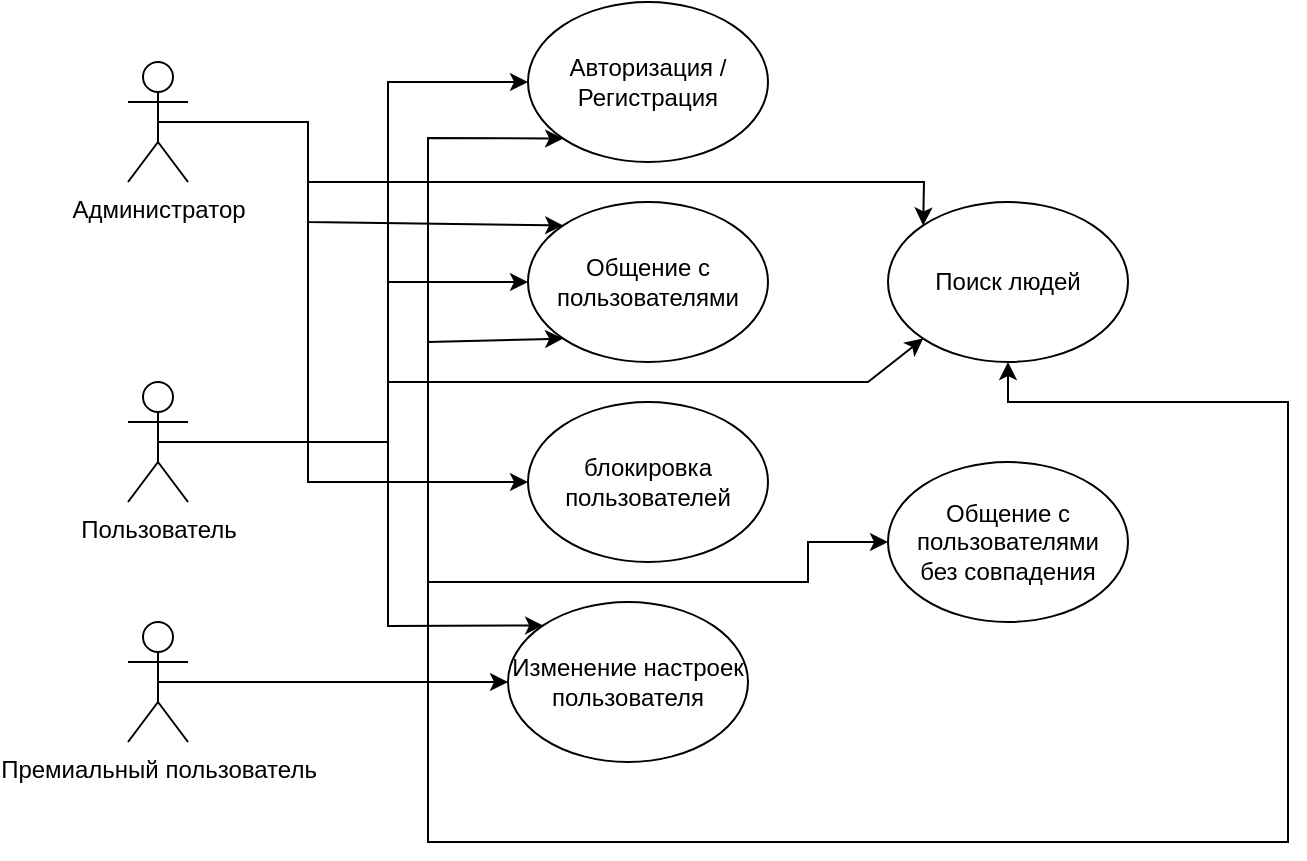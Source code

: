 <mxfile version="17.4.6" type="device"><diagram id="DeP5xoEM2TnE8-1ZfGdr" name="Page-1"><mxGraphModel dx="1422" dy="789" grid="1" gridSize="10" guides="1" tooltips="1" connect="1" arrows="1" fold="1" page="1" pageScale="1" pageWidth="1654" pageHeight="2336" math="0" shadow="0"><root><mxCell id="0"/><mxCell id="1" parent="0"/><mxCell id="3vLYt_gq6YUK05-k2c9R-1" value="Общение с пользователями" style="ellipse;whiteSpace=wrap;html=1;" parent="1" vertex="1"><mxGeometry x="430" y="250" width="120" height="80" as="geometry"/></mxCell><mxCell id="3vLYt_gq6YUK05-k2c9R-2" value="Администратор" style="shape=umlActor;verticalLabelPosition=bottom;verticalAlign=top;html=1;outlineConnect=0;" parent="1" vertex="1"><mxGeometry x="230" y="180" width="30" height="60" as="geometry"/></mxCell><mxCell id="3vLYt_gq6YUK05-k2c9R-3" value="Пользователь" style="shape=umlActor;verticalLabelPosition=bottom;verticalAlign=top;html=1;outlineConnect=0;" parent="1" vertex="1"><mxGeometry x="230" y="340" width="30" height="60" as="geometry"/></mxCell><mxCell id="3vLYt_gq6YUK05-k2c9R-9" value="Премиальный пользователь" style="shape=umlActor;verticalLabelPosition=bottom;verticalAlign=top;html=1;outlineConnect=0;" parent="1" vertex="1"><mxGeometry x="230" y="460" width="30" height="60" as="geometry"/></mxCell><mxCell id="3vLYt_gq6YUK05-k2c9R-10" value="Авторизация /&lt;br&gt;Регистрация" style="ellipse;whiteSpace=wrap;html=1;" parent="1" vertex="1"><mxGeometry x="430" y="150" width="120" height="80" as="geometry"/></mxCell><mxCell id="3vLYt_gq6YUK05-k2c9R-11" value="Изменение настроек пользователя" style="ellipse;whiteSpace=wrap;html=1;" parent="1" vertex="1"><mxGeometry x="420" y="450" width="120" height="80" as="geometry"/></mxCell><mxCell id="3vLYt_gq6YUK05-k2c9R-12" value="Поиск людей" style="ellipse;whiteSpace=wrap;html=1;" parent="1" vertex="1"><mxGeometry x="610" y="250" width="120" height="80" as="geometry"/></mxCell><mxCell id="M_FhORD1R0pogruw-joe-1" value="Общение с пользователями&lt;br&gt;без совпадения" style="ellipse;whiteSpace=wrap;html=1;" vertex="1" parent="1"><mxGeometry x="610" y="380" width="120" height="80" as="geometry"/></mxCell><mxCell id="M_FhORD1R0pogruw-joe-2" value="блокировка пользователей" style="ellipse;whiteSpace=wrap;html=1;" vertex="1" parent="1"><mxGeometry x="430" y="350" width="120" height="80" as="geometry"/></mxCell><mxCell id="M_FhORD1R0pogruw-joe-4" value="" style="endArrow=classic;html=1;rounded=0;exitX=0.5;exitY=0.5;exitDx=0;exitDy=0;exitPerimeter=0;entryX=0;entryY=0.5;entryDx=0;entryDy=0;" edge="1" parent="1" source="3vLYt_gq6YUK05-k2c9R-3" target="3vLYt_gq6YUK05-k2c9R-1"><mxGeometry width="50" height="50" relative="1" as="geometry"><mxPoint x="700" y="420" as="sourcePoint"/><mxPoint x="750" y="370" as="targetPoint"/><Array as="points"><mxPoint x="360" y="370"/><mxPoint x="360" y="290"/></Array></mxGeometry></mxCell><mxCell id="M_FhORD1R0pogruw-joe-5" value="" style="endArrow=classic;html=1;rounded=0;exitX=0.5;exitY=0.5;exitDx=0;exitDy=0;exitPerimeter=0;entryX=0;entryY=0.5;entryDx=0;entryDy=0;" edge="1" parent="1" source="3vLYt_gq6YUK05-k2c9R-2" target="M_FhORD1R0pogruw-joe-2"><mxGeometry width="50" height="50" relative="1" as="geometry"><mxPoint x="700" y="420" as="sourcePoint"/><mxPoint x="750" y="370" as="targetPoint"/><Array as="points"><mxPoint x="320" y="210"/><mxPoint x="320" y="390"/></Array></mxGeometry></mxCell><mxCell id="M_FhORD1R0pogruw-joe-6" value="" style="endArrow=classic;html=1;rounded=0;entryX=0;entryY=0.5;entryDx=0;entryDy=0;" edge="1" parent="1" target="3vLYt_gq6YUK05-k2c9R-11"><mxGeometry width="50" height="50" relative="1" as="geometry"><mxPoint x="250" y="490" as="sourcePoint"/><mxPoint x="750" y="370" as="targetPoint"/></mxGeometry></mxCell><mxCell id="M_FhORD1R0pogruw-joe-7" value="" style="endArrow=classic;html=1;rounded=0;exitX=0.5;exitY=0.5;exitDx=0;exitDy=0;exitPerimeter=0;entryX=0;entryY=0;entryDx=0;entryDy=0;" edge="1" parent="1" source="3vLYt_gq6YUK05-k2c9R-2" target="3vLYt_gq6YUK05-k2c9R-1"><mxGeometry width="50" height="50" relative="1" as="geometry"><mxPoint x="700" y="420" as="sourcePoint"/><mxPoint x="750" y="370" as="targetPoint"/><Array as="points"><mxPoint x="320" y="210"/><mxPoint x="320" y="260"/></Array></mxGeometry></mxCell><mxCell id="M_FhORD1R0pogruw-joe-8" value="" style="endArrow=classic;html=1;rounded=0;exitX=0.5;exitY=0.5;exitDx=0;exitDy=0;exitPerimeter=0;entryX=0;entryY=0;entryDx=0;entryDy=0;" edge="1" parent="1" source="3vLYt_gq6YUK05-k2c9R-2" target="3vLYt_gq6YUK05-k2c9R-12"><mxGeometry width="50" height="50" relative="1" as="geometry"><mxPoint x="700" y="420" as="sourcePoint"/><mxPoint x="750" y="370" as="targetPoint"/><Array as="points"><mxPoint x="320" y="210"/><mxPoint x="320" y="240"/><mxPoint x="628" y="240"/></Array></mxGeometry></mxCell><mxCell id="M_FhORD1R0pogruw-joe-9" value="" style="endArrow=classic;html=1;rounded=0;exitX=0.5;exitY=0.5;exitDx=0;exitDy=0;exitPerimeter=0;entryX=0;entryY=0.5;entryDx=0;entryDy=0;" edge="1" parent="1" source="3vLYt_gq6YUK05-k2c9R-3" target="3vLYt_gq6YUK05-k2c9R-10"><mxGeometry width="50" height="50" relative="1" as="geometry"><mxPoint x="700" y="420" as="sourcePoint"/><mxPoint x="750" y="370" as="targetPoint"/><Array as="points"><mxPoint x="360" y="370"/><mxPoint x="360" y="190"/></Array></mxGeometry></mxCell><mxCell id="M_FhORD1R0pogruw-joe-10" value="" style="endArrow=classic;html=1;rounded=0;exitX=0.5;exitY=0.5;exitDx=0;exitDy=0;exitPerimeter=0;entryX=0;entryY=1;entryDx=0;entryDy=0;" edge="1" parent="1" source="3vLYt_gq6YUK05-k2c9R-9" target="3vLYt_gq6YUK05-k2c9R-1"><mxGeometry width="50" height="50" relative="1" as="geometry"><mxPoint x="700" y="420" as="sourcePoint"/><mxPoint x="750" y="370" as="targetPoint"/><Array as="points"><mxPoint x="380" y="490"/><mxPoint x="380" y="320"/></Array></mxGeometry></mxCell><mxCell id="M_FhORD1R0pogruw-joe-11" value="" style="endArrow=classic;html=1;rounded=0;exitX=0.5;exitY=0.5;exitDx=0;exitDy=0;exitPerimeter=0;entryX=0;entryY=0.5;entryDx=0;entryDy=0;" edge="1" parent="1" source="3vLYt_gq6YUK05-k2c9R-9" target="M_FhORD1R0pogruw-joe-1"><mxGeometry width="50" height="50" relative="1" as="geometry"><mxPoint x="700" y="420" as="sourcePoint"/><mxPoint x="750" y="370" as="targetPoint"/><Array as="points"><mxPoint x="380" y="490"/><mxPoint x="380" y="440"/><mxPoint x="500" y="440"/><mxPoint x="570" y="440"/><mxPoint x="570" y="420"/></Array></mxGeometry></mxCell><mxCell id="M_FhORD1R0pogruw-joe-12" value="" style="endArrow=classic;html=1;rounded=0;exitX=0.5;exitY=0.5;exitDx=0;exitDy=0;exitPerimeter=0;entryX=0;entryY=1;entryDx=0;entryDy=0;" edge="1" parent="1" source="3vLYt_gq6YUK05-k2c9R-3" target="3vLYt_gq6YUK05-k2c9R-12"><mxGeometry width="50" height="50" relative="1" as="geometry"><mxPoint x="700" y="420" as="sourcePoint"/><mxPoint x="750" y="370" as="targetPoint"/><Array as="points"><mxPoint x="360" y="370"/><mxPoint x="360" y="340"/><mxPoint x="600" y="340"/></Array></mxGeometry></mxCell><mxCell id="M_FhORD1R0pogruw-joe-13" value="" style="endArrow=classic;html=1;rounded=0;exitX=0.5;exitY=0.5;exitDx=0;exitDy=0;exitPerimeter=0;entryX=0.5;entryY=1;entryDx=0;entryDy=0;" edge="1" parent="1" source="3vLYt_gq6YUK05-k2c9R-9" target="3vLYt_gq6YUK05-k2c9R-12"><mxGeometry width="50" height="50" relative="1" as="geometry"><mxPoint x="700" y="420" as="sourcePoint"/><mxPoint x="750" y="370" as="targetPoint"/><Array as="points"><mxPoint x="380" y="490"/><mxPoint x="380" y="570"/><mxPoint x="680" y="570"/><mxPoint x="810" y="570"/><mxPoint x="810" y="350"/><mxPoint x="670" y="350"/></Array></mxGeometry></mxCell><mxCell id="M_FhORD1R0pogruw-joe-14" value="" style="endArrow=classic;html=1;rounded=0;exitX=0.5;exitY=0.5;exitDx=0;exitDy=0;exitPerimeter=0;entryX=0;entryY=1;entryDx=0;entryDy=0;" edge="1" parent="1" source="3vLYt_gq6YUK05-k2c9R-9" target="3vLYt_gq6YUK05-k2c9R-10"><mxGeometry width="50" height="50" relative="1" as="geometry"><mxPoint x="700" y="420" as="sourcePoint"/><mxPoint x="750" y="370" as="targetPoint"/><Array as="points"><mxPoint x="380" y="490"/><mxPoint x="380" y="218"/></Array></mxGeometry></mxCell><mxCell id="M_FhORD1R0pogruw-joe-15" value="" style="endArrow=classic;html=1;rounded=0;exitX=0.5;exitY=0.5;exitDx=0;exitDy=0;exitPerimeter=0;entryX=0;entryY=0;entryDx=0;entryDy=0;" edge="1" parent="1" source="3vLYt_gq6YUK05-k2c9R-3" target="3vLYt_gq6YUK05-k2c9R-11"><mxGeometry width="50" height="50" relative="1" as="geometry"><mxPoint x="250" y="370" as="sourcePoint"/><mxPoint x="750" y="370" as="targetPoint"/><Array as="points"><mxPoint x="360" y="370"/><mxPoint x="360" y="462"/></Array></mxGeometry></mxCell></root></mxGraphModel></diagram></mxfile>